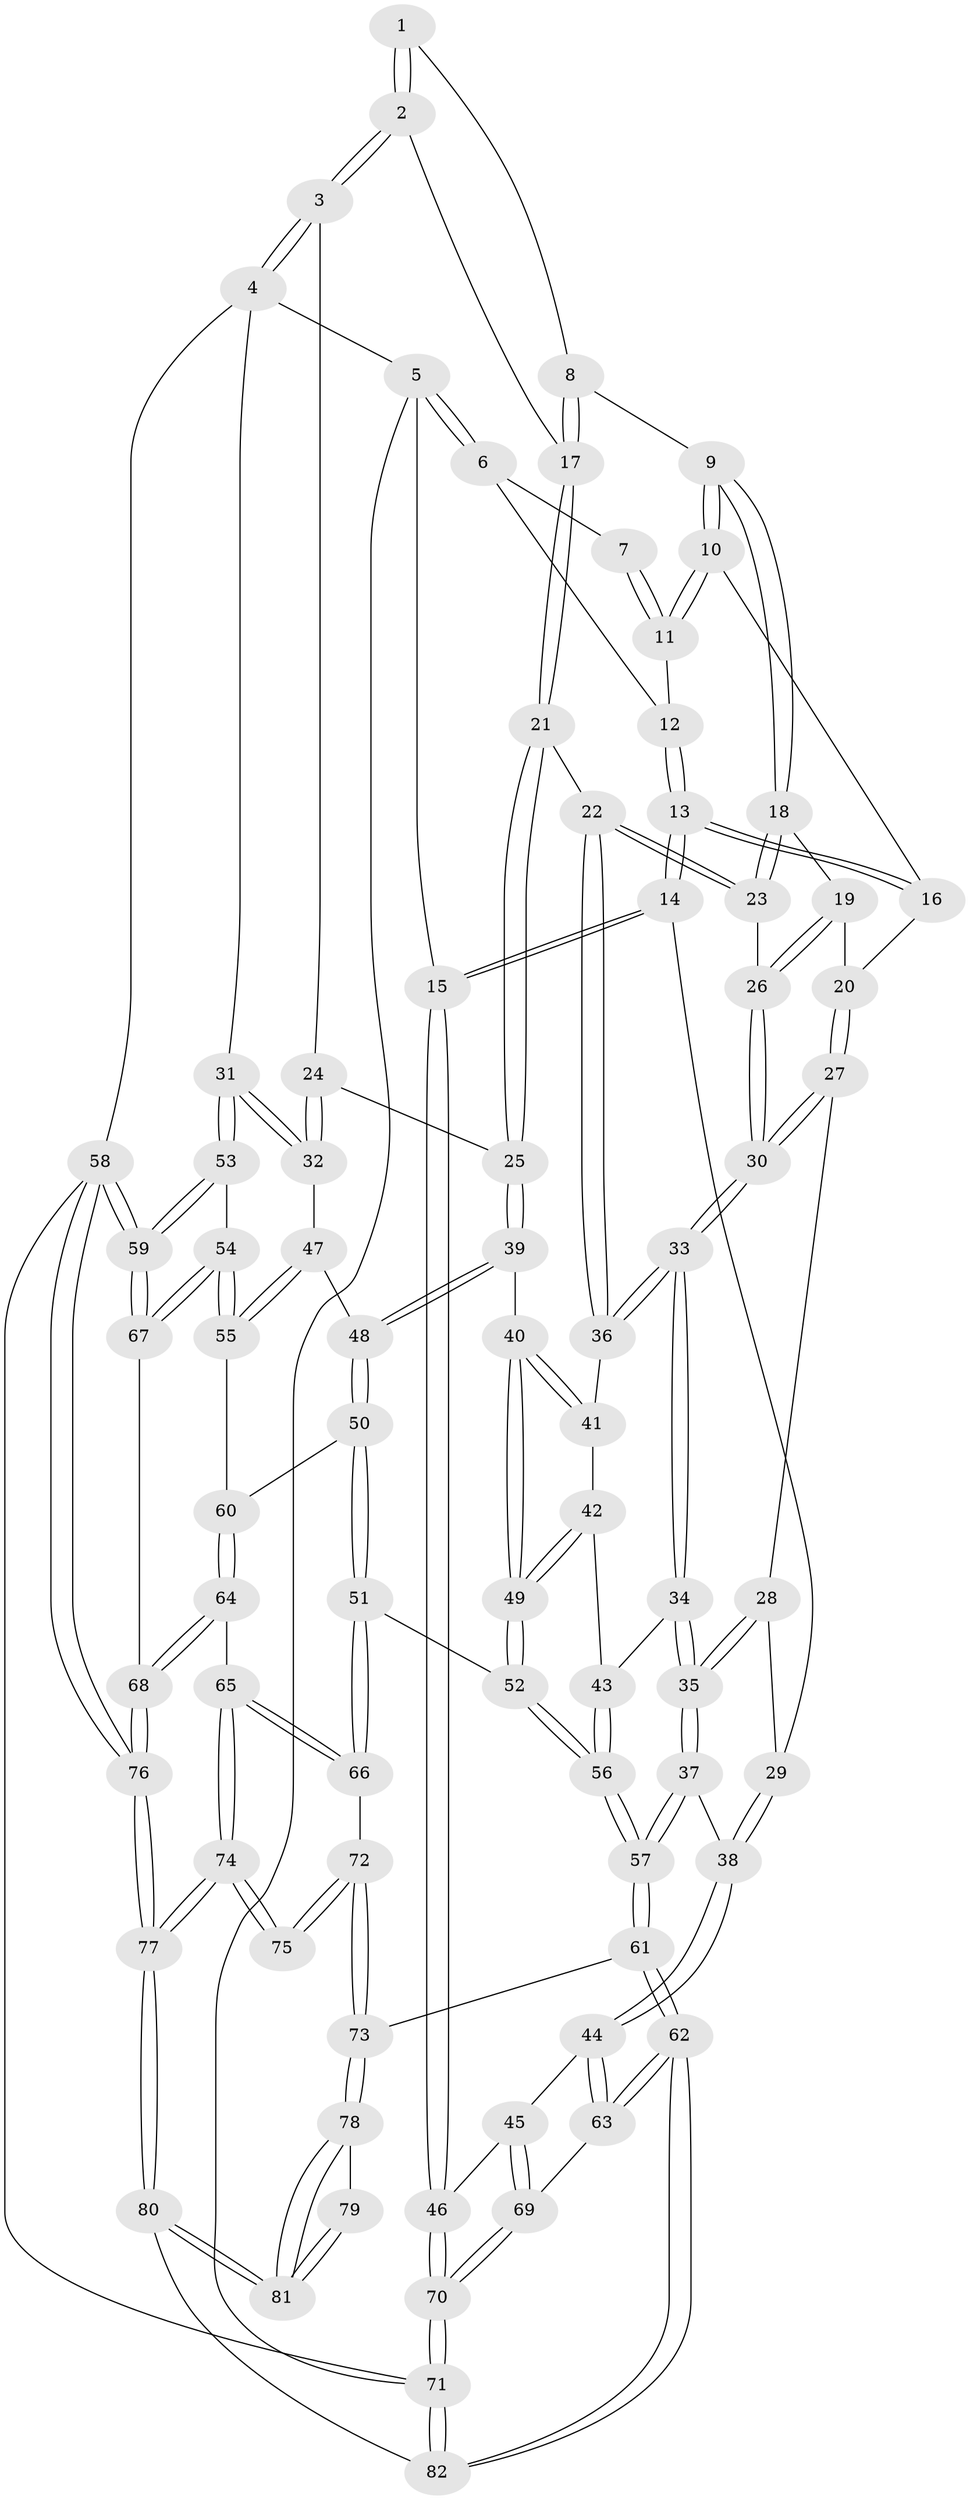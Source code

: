 // Generated by graph-tools (version 1.1) at 2025/50/03/09/25 03:50:57]
// undirected, 82 vertices, 202 edges
graph export_dot {
graph [start="1"]
  node [color=gray90,style=filled];
  1 [pos="+0.19344908768358984+0"];
  2 [pos="+0.6329018847196249+0"];
  3 [pos="+1+0"];
  4 [pos="+1+0"];
  5 [pos="+0+0"];
  6 [pos="+0+0"];
  7 [pos="+0.1893921484042272+0"];
  8 [pos="+0.31974548550033194+0.07069186382824749"];
  9 [pos="+0.3022473217839355+0.10482030832911576"];
  10 [pos="+0.17968438497211492+0.02646141600482857"];
  11 [pos="+0.17693688898886628+0"];
  12 [pos="+0.07474934059056784+0.04473385969841044"];
  13 [pos="+0.04778322311852646+0.13895344554224823"];
  14 [pos="+0+0.20600048463728857"];
  15 [pos="+0+0.22995304943251502"];
  16 [pos="+0.1454272706560699+0.10729157600314176"];
  17 [pos="+0.5820025726228977+0"];
  18 [pos="+0.3032236324462475+0.12703544974401207"];
  19 [pos="+0.2931069060240398+0.13925351322345325"];
  20 [pos="+0.20477657674080085+0.16456180348663507"];
  21 [pos="+0.5312770031995748+0.16804233243090863"];
  22 [pos="+0.4972999260071455+0.19410377474017512"];
  23 [pos="+0.45839921282731033+0.1818069551320004"];
  24 [pos="+0.8176051481408406+0.1726841561206539"];
  25 [pos="+0.7022154656268642+0.30224945998514424"];
  26 [pos="+0.29903232630529414+0.2178082437302119"];
  27 [pos="+0.1893499755150335+0.2249161464615437"];
  28 [pos="+0.18235870807939747+0.2325806620240454"];
  29 [pos="+0.08556923326334367+0.2512056475798015"];
  30 [pos="+0.2988438324478365+0.2544576327619551"];
  31 [pos="+1+0.24358299081672"];
  32 [pos="+0.911382212656216+0.36344956462382877"];
  33 [pos="+0.32696427608172196+0.3081969369868602"];
  34 [pos="+0.257489335471133+0.4016529414477178"];
  35 [pos="+0.24398123713626801+0.40810370481813485"];
  36 [pos="+0.4528950245017539+0.27568157470468435"];
  37 [pos="+0.2203541570225201+0.4291125529707548"];
  38 [pos="+0.20466562291276458+0.4344500415803816"];
  39 [pos="+0.7027203183441975+0.3058773688042161"];
  40 [pos="+0.5255044107425316+0.4132623544421313"];
  41 [pos="+0.4557777270953645+0.28502321244264744"];
  42 [pos="+0.3937384353694616+0.4393945307394657"];
  43 [pos="+0.3743101012641149+0.4447128487741093"];
  44 [pos="+0.10523986891782369+0.5046903642605743"];
  45 [pos="+0+0.48919240414802145"];
  46 [pos="+0+0.4520945393783706"];
  47 [pos="+0.8720906403548516+0.3966002227510284"];
  48 [pos="+0.7626850191418845+0.41334550576767587"];
  49 [pos="+0.5214877793742828+0.4607131730389723"];
  50 [pos="+0.7491830266057403+0.452286521908063"];
  51 [pos="+0.5903075217289089+0.5792917715991752"];
  52 [pos="+0.5617519599453811+0.5714955649773322"];
  53 [pos="+1+0.5722923962338148"];
  54 [pos="+1+0.5798391685457539"];
  55 [pos="+0.9695547451594931+0.5480122643293965"];
  56 [pos="+0.41007911781760975+0.6406710126348466"];
  57 [pos="+0.39254693453111716+0.6545951523172158"];
  58 [pos="+1+1"];
  59 [pos="+1+1"];
  60 [pos="+0.8432396556774603+0.5884881857826669"];
  61 [pos="+0.33361695673777036+0.7541314809140416"];
  62 [pos="+0.3041756383624734+0.7675360561030062"];
  63 [pos="+0.21916779458563446+0.7459172930236582"];
  64 [pos="+0.8026230943181606+0.7228681678705589"];
  65 [pos="+0.7848152143097038+0.7268854254832811"];
  66 [pos="+0.6757917410703367+0.7115876904764632"];
  67 [pos="+0.8687788628289363+0.7493215046862399"];
  68 [pos="+0.8554991026041097+0.7460540798285596"];
  69 [pos="+0.09100748073723401+0.8009033430826009"];
  70 [pos="+0+1"];
  71 [pos="+0+1"];
  72 [pos="+0.6637764234273074+0.7305293964010641"];
  73 [pos="+0.45540914984681385+0.8211482101405433"];
  74 [pos="+0.7432508371135779+1"];
  75 [pos="+0.6463507070619938+0.8293053442835422"];
  76 [pos="+0.7877452797516604+1"];
  77 [pos="+0.7713185705149259+1"];
  78 [pos="+0.4887536606172991+0.8680928432244405"];
  79 [pos="+0.6116861865622135+0.850716147968768"];
  80 [pos="+0.5590488511000413+1"];
  81 [pos="+0.5434649740868199+1"];
  82 [pos="+0.28142885834493964+1"];
  1 -- 2;
  1 -- 2;
  1 -- 8;
  2 -- 3;
  2 -- 3;
  2 -- 17;
  3 -- 4;
  3 -- 4;
  3 -- 24;
  4 -- 5;
  4 -- 31;
  4 -- 58;
  5 -- 6;
  5 -- 6;
  5 -- 15;
  5 -- 71;
  6 -- 7;
  6 -- 12;
  7 -- 11;
  7 -- 11;
  8 -- 9;
  8 -- 17;
  8 -- 17;
  9 -- 10;
  9 -- 10;
  9 -- 18;
  9 -- 18;
  10 -- 11;
  10 -- 11;
  10 -- 16;
  11 -- 12;
  12 -- 13;
  12 -- 13;
  13 -- 14;
  13 -- 14;
  13 -- 16;
  13 -- 16;
  14 -- 15;
  14 -- 15;
  14 -- 29;
  15 -- 46;
  15 -- 46;
  16 -- 20;
  17 -- 21;
  17 -- 21;
  18 -- 19;
  18 -- 23;
  18 -- 23;
  19 -- 20;
  19 -- 26;
  19 -- 26;
  20 -- 27;
  20 -- 27;
  21 -- 22;
  21 -- 25;
  21 -- 25;
  22 -- 23;
  22 -- 23;
  22 -- 36;
  22 -- 36;
  23 -- 26;
  24 -- 25;
  24 -- 32;
  24 -- 32;
  25 -- 39;
  25 -- 39;
  26 -- 30;
  26 -- 30;
  27 -- 28;
  27 -- 30;
  27 -- 30;
  28 -- 29;
  28 -- 35;
  28 -- 35;
  29 -- 38;
  29 -- 38;
  30 -- 33;
  30 -- 33;
  31 -- 32;
  31 -- 32;
  31 -- 53;
  31 -- 53;
  32 -- 47;
  33 -- 34;
  33 -- 34;
  33 -- 36;
  33 -- 36;
  34 -- 35;
  34 -- 35;
  34 -- 43;
  35 -- 37;
  35 -- 37;
  36 -- 41;
  37 -- 38;
  37 -- 57;
  37 -- 57;
  38 -- 44;
  38 -- 44;
  39 -- 40;
  39 -- 48;
  39 -- 48;
  40 -- 41;
  40 -- 41;
  40 -- 49;
  40 -- 49;
  41 -- 42;
  42 -- 43;
  42 -- 49;
  42 -- 49;
  43 -- 56;
  43 -- 56;
  44 -- 45;
  44 -- 63;
  44 -- 63;
  45 -- 46;
  45 -- 69;
  45 -- 69;
  46 -- 70;
  46 -- 70;
  47 -- 48;
  47 -- 55;
  47 -- 55;
  48 -- 50;
  48 -- 50;
  49 -- 52;
  49 -- 52;
  50 -- 51;
  50 -- 51;
  50 -- 60;
  51 -- 52;
  51 -- 66;
  51 -- 66;
  52 -- 56;
  52 -- 56;
  53 -- 54;
  53 -- 59;
  53 -- 59;
  54 -- 55;
  54 -- 55;
  54 -- 67;
  54 -- 67;
  55 -- 60;
  56 -- 57;
  56 -- 57;
  57 -- 61;
  57 -- 61;
  58 -- 59;
  58 -- 59;
  58 -- 76;
  58 -- 76;
  58 -- 71;
  59 -- 67;
  59 -- 67;
  60 -- 64;
  60 -- 64;
  61 -- 62;
  61 -- 62;
  61 -- 73;
  62 -- 63;
  62 -- 63;
  62 -- 82;
  62 -- 82;
  63 -- 69;
  64 -- 65;
  64 -- 68;
  64 -- 68;
  65 -- 66;
  65 -- 66;
  65 -- 74;
  65 -- 74;
  66 -- 72;
  67 -- 68;
  68 -- 76;
  68 -- 76;
  69 -- 70;
  69 -- 70;
  70 -- 71;
  70 -- 71;
  71 -- 82;
  71 -- 82;
  72 -- 73;
  72 -- 73;
  72 -- 75;
  72 -- 75;
  73 -- 78;
  73 -- 78;
  74 -- 75;
  74 -- 75;
  74 -- 77;
  74 -- 77;
  76 -- 77;
  76 -- 77;
  77 -- 80;
  77 -- 80;
  78 -- 79;
  78 -- 81;
  78 -- 81;
  79 -- 81;
  79 -- 81;
  80 -- 81;
  80 -- 81;
  80 -- 82;
}
